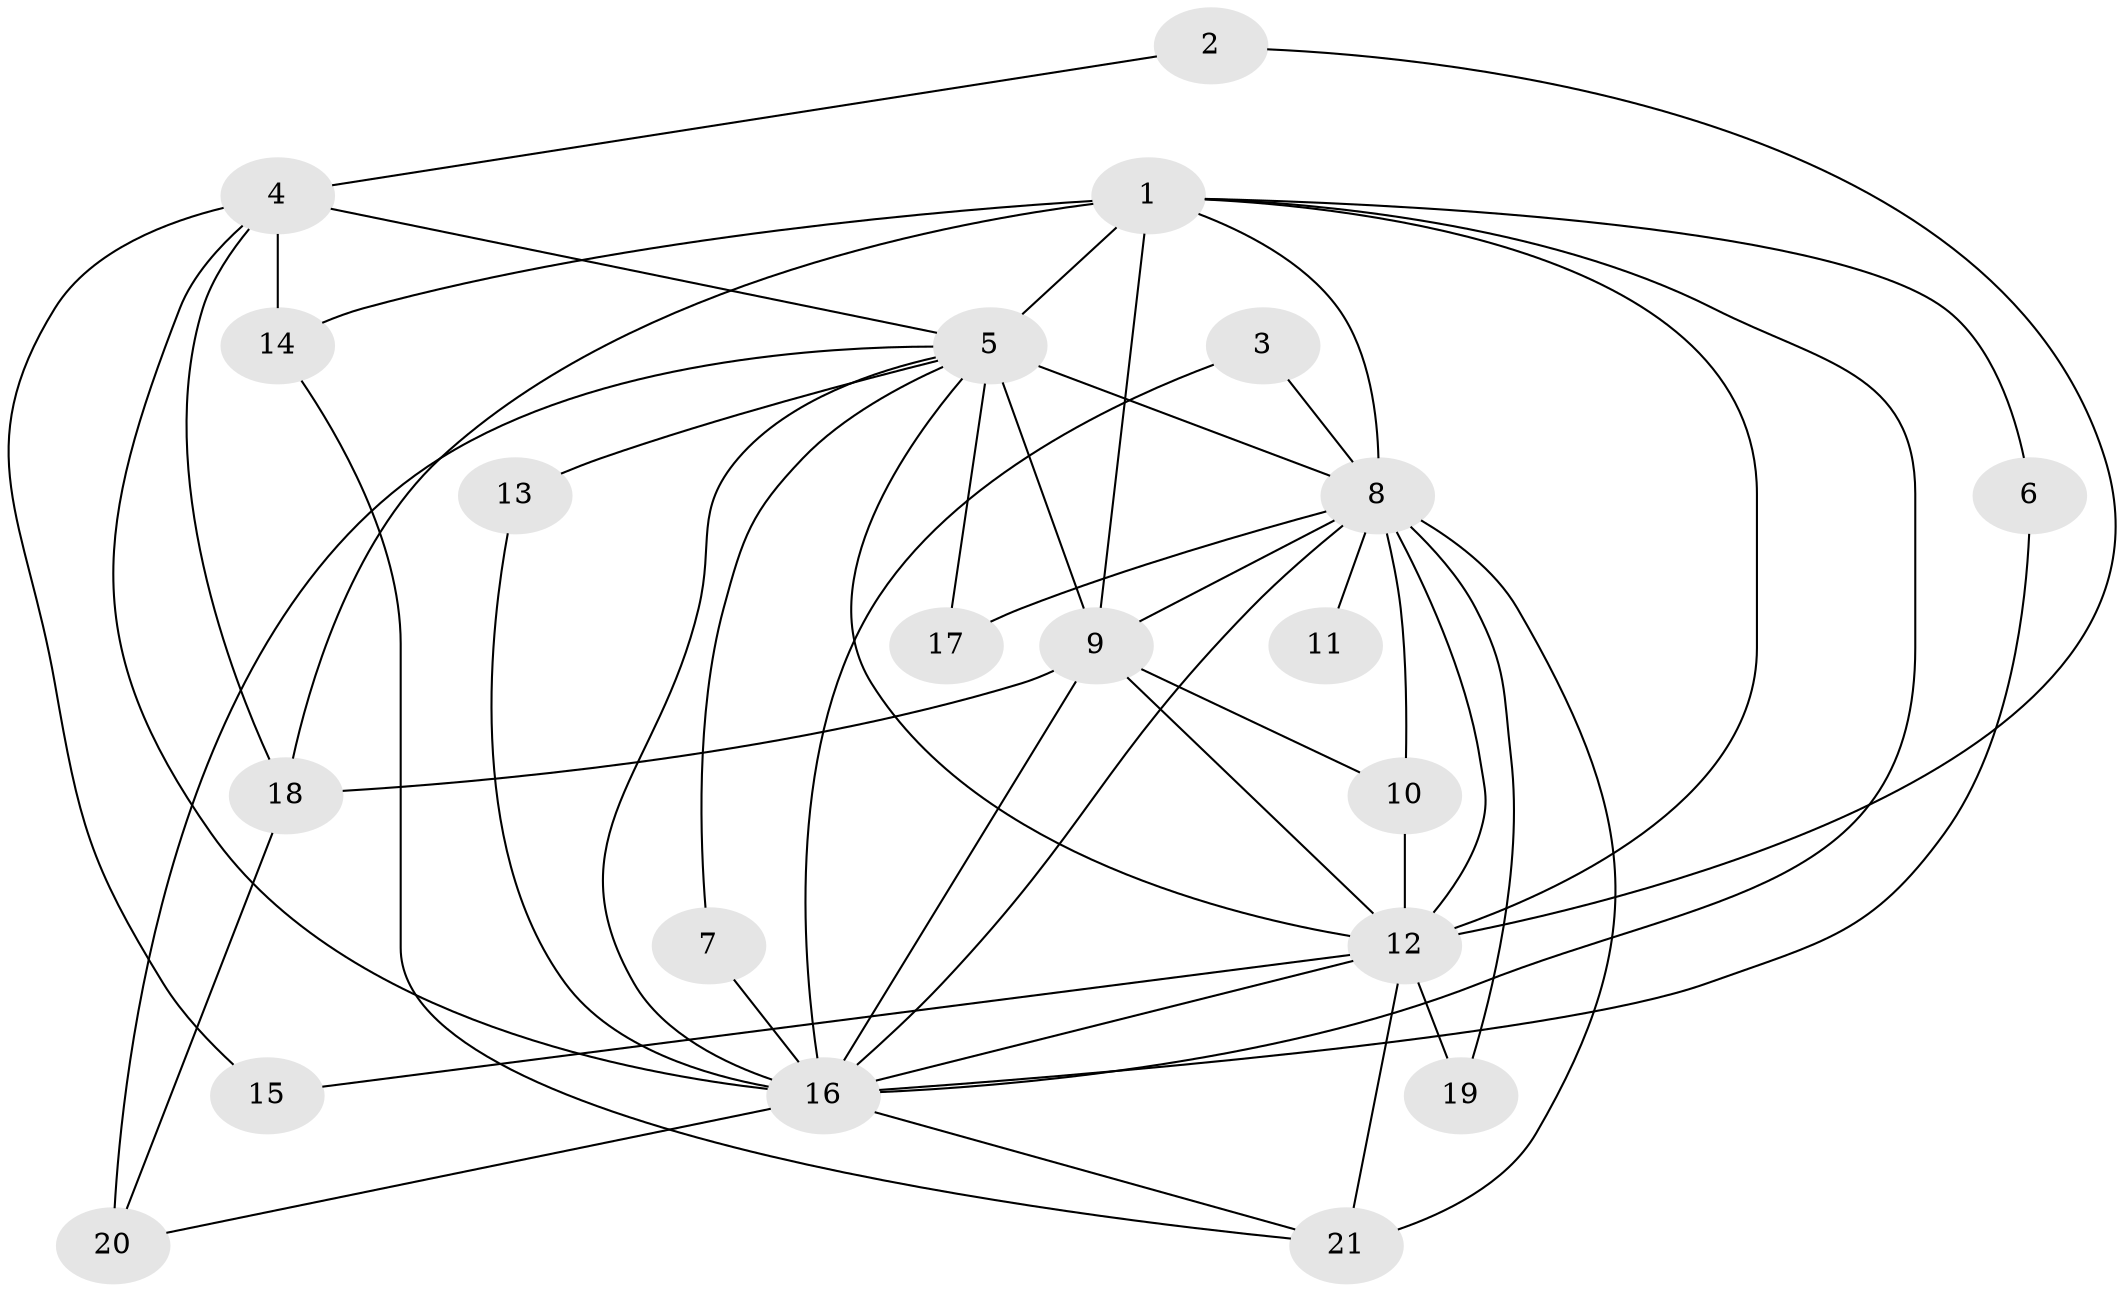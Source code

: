// original degree distribution, {13: 0.0784313725490196, 12: 0.0196078431372549, 16: 0.0196078431372549, 10: 0.0196078431372549, 19: 0.0392156862745098, 18: 0.0196078431372549, 8: 0.0196078431372549, 3: 0.1568627450980392, 7: 0.0196078431372549, 2: 0.5490196078431373, 4: 0.0392156862745098, 5: 0.0196078431372549}
// Generated by graph-tools (version 1.1) at 2025/36/03/04/25 23:36:25]
// undirected, 21 vertices, 49 edges
graph export_dot {
  node [color=gray90,style=filled];
  1;
  2;
  3;
  4;
  5;
  6;
  7;
  8;
  9;
  10;
  11;
  12;
  13;
  14;
  15;
  16;
  17;
  18;
  19;
  20;
  21;
  1 -- 5 [weight=9.0];
  1 -- 6 [weight=1.0];
  1 -- 8 [weight=5.0];
  1 -- 9 [weight=4.0];
  1 -- 12 [weight=4.0];
  1 -- 14 [weight=1.0];
  1 -- 16 [weight=4.0];
  1 -- 18 [weight=2.0];
  2 -- 4 [weight=1.0];
  2 -- 12 [weight=1.0];
  3 -- 8 [weight=1.0];
  3 -- 16 [weight=1.0];
  4 -- 5 [weight=2.0];
  4 -- 14 [weight=2.0];
  4 -- 15 [weight=1.0];
  4 -- 16 [weight=1.0];
  4 -- 18 [weight=1.0];
  5 -- 7 [weight=1.0];
  5 -- 8 [weight=3.0];
  5 -- 9 [weight=4.0];
  5 -- 12 [weight=4.0];
  5 -- 13 [weight=3.0];
  5 -- 16 [weight=4.0];
  5 -- 17 [weight=2.0];
  5 -- 20 [weight=1.0];
  6 -- 16 [weight=1.0];
  7 -- 16 [weight=2.0];
  8 -- 9 [weight=1.0];
  8 -- 10 [weight=1.0];
  8 -- 11 [weight=1.0];
  8 -- 12 [weight=1.0];
  8 -- 16 [weight=1.0];
  8 -- 17 [weight=1.0];
  8 -- 19 [weight=1.0];
  8 -- 21 [weight=2.0];
  9 -- 10 [weight=1.0];
  9 -- 12 [weight=1.0];
  9 -- 16 [weight=1.0];
  9 -- 18 [weight=1.0];
  10 -- 12 [weight=1.0];
  12 -- 15 [weight=1.0];
  12 -- 16 [weight=1.0];
  12 -- 19 [weight=2.0];
  12 -- 21 [weight=1.0];
  13 -- 16 [weight=1.0];
  14 -- 21 [weight=1.0];
  16 -- 20 [weight=1.0];
  16 -- 21 [weight=1.0];
  18 -- 20 [weight=1.0];
}
